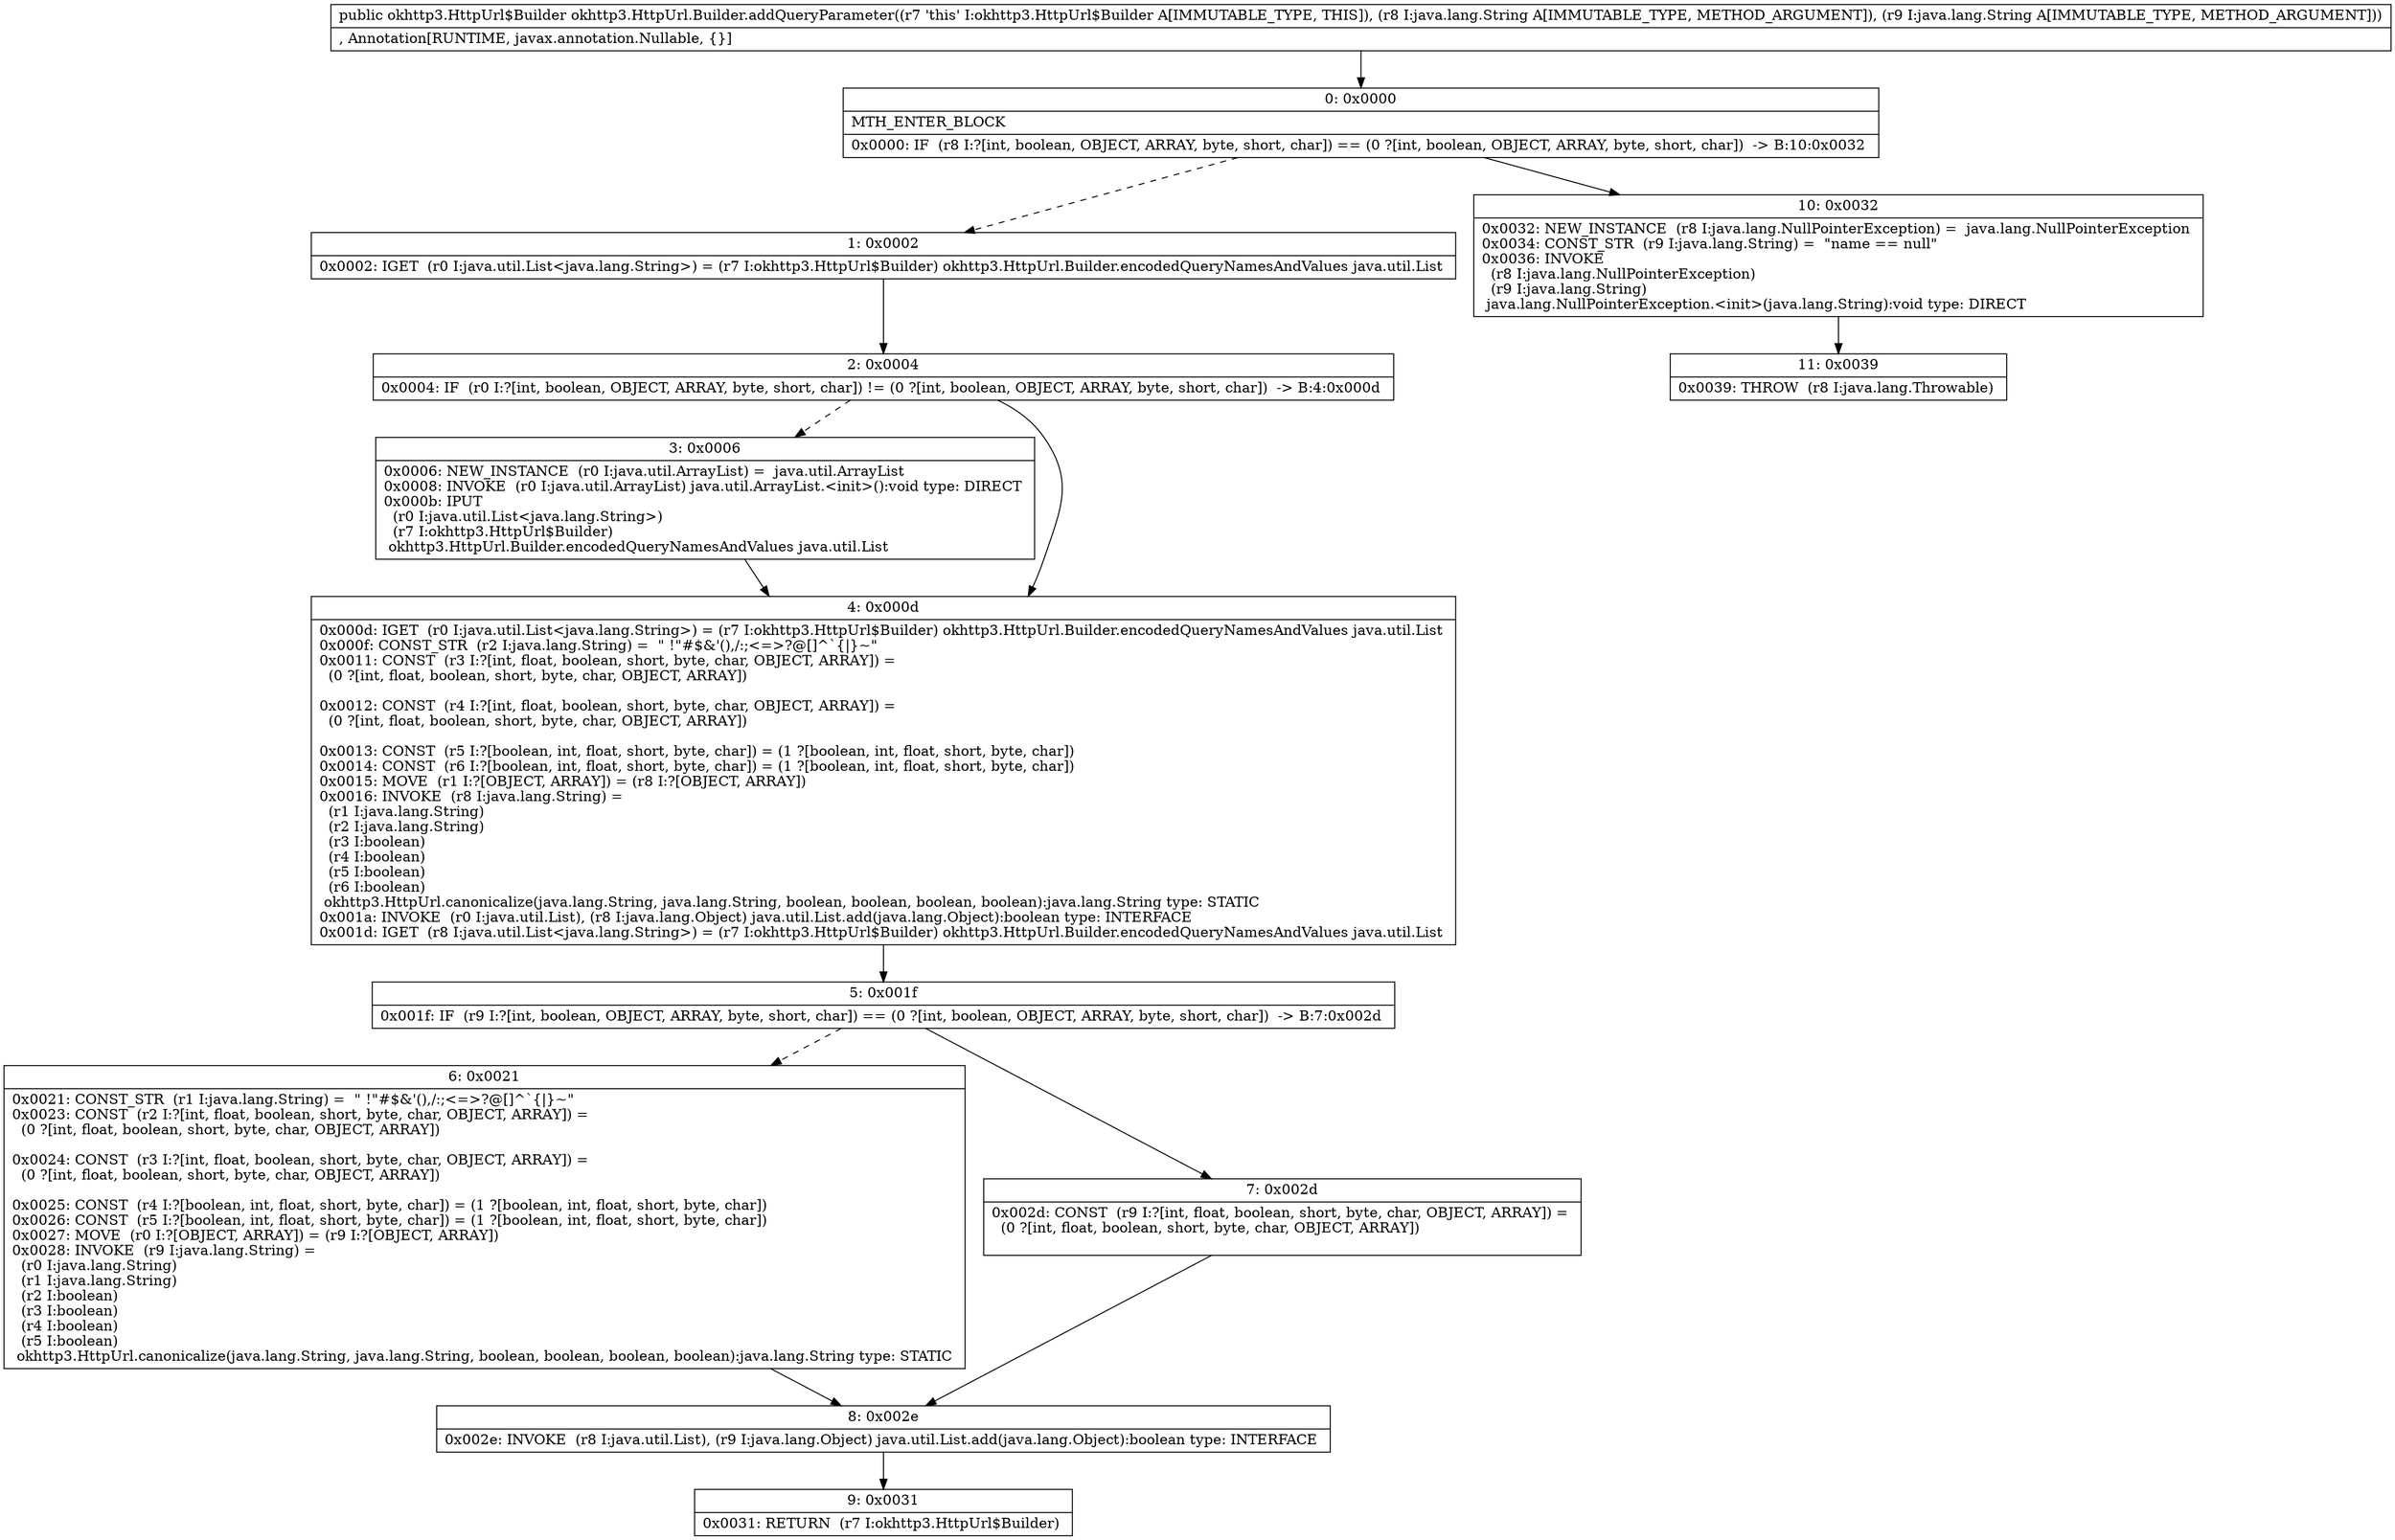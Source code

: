 digraph "CFG forokhttp3.HttpUrl.Builder.addQueryParameter(Ljava\/lang\/String;Ljava\/lang\/String;)Lokhttp3\/HttpUrl$Builder;" {
Node_0 [shape=record,label="{0\:\ 0x0000|MTH_ENTER_BLOCK\l|0x0000: IF  (r8 I:?[int, boolean, OBJECT, ARRAY, byte, short, char]) == (0 ?[int, boolean, OBJECT, ARRAY, byte, short, char])  \-\> B:10:0x0032 \l}"];
Node_1 [shape=record,label="{1\:\ 0x0002|0x0002: IGET  (r0 I:java.util.List\<java.lang.String\>) = (r7 I:okhttp3.HttpUrl$Builder) okhttp3.HttpUrl.Builder.encodedQueryNamesAndValues java.util.List \l}"];
Node_2 [shape=record,label="{2\:\ 0x0004|0x0004: IF  (r0 I:?[int, boolean, OBJECT, ARRAY, byte, short, char]) != (0 ?[int, boolean, OBJECT, ARRAY, byte, short, char])  \-\> B:4:0x000d \l}"];
Node_3 [shape=record,label="{3\:\ 0x0006|0x0006: NEW_INSTANCE  (r0 I:java.util.ArrayList) =  java.util.ArrayList \l0x0008: INVOKE  (r0 I:java.util.ArrayList) java.util.ArrayList.\<init\>():void type: DIRECT \l0x000b: IPUT  \l  (r0 I:java.util.List\<java.lang.String\>)\l  (r7 I:okhttp3.HttpUrl$Builder)\l okhttp3.HttpUrl.Builder.encodedQueryNamesAndValues java.util.List \l}"];
Node_4 [shape=record,label="{4\:\ 0x000d|0x000d: IGET  (r0 I:java.util.List\<java.lang.String\>) = (r7 I:okhttp3.HttpUrl$Builder) okhttp3.HttpUrl.Builder.encodedQueryNamesAndValues java.util.List \l0x000f: CONST_STR  (r2 I:java.lang.String) =  \" !\"#$&'(),\/:;\<=\>?@[]^`\{\|\}~\" \l0x0011: CONST  (r3 I:?[int, float, boolean, short, byte, char, OBJECT, ARRAY]) = \l  (0 ?[int, float, boolean, short, byte, char, OBJECT, ARRAY])\l \l0x0012: CONST  (r4 I:?[int, float, boolean, short, byte, char, OBJECT, ARRAY]) = \l  (0 ?[int, float, boolean, short, byte, char, OBJECT, ARRAY])\l \l0x0013: CONST  (r5 I:?[boolean, int, float, short, byte, char]) = (1 ?[boolean, int, float, short, byte, char]) \l0x0014: CONST  (r6 I:?[boolean, int, float, short, byte, char]) = (1 ?[boolean, int, float, short, byte, char]) \l0x0015: MOVE  (r1 I:?[OBJECT, ARRAY]) = (r8 I:?[OBJECT, ARRAY]) \l0x0016: INVOKE  (r8 I:java.lang.String) = \l  (r1 I:java.lang.String)\l  (r2 I:java.lang.String)\l  (r3 I:boolean)\l  (r4 I:boolean)\l  (r5 I:boolean)\l  (r6 I:boolean)\l okhttp3.HttpUrl.canonicalize(java.lang.String, java.lang.String, boolean, boolean, boolean, boolean):java.lang.String type: STATIC \l0x001a: INVOKE  (r0 I:java.util.List), (r8 I:java.lang.Object) java.util.List.add(java.lang.Object):boolean type: INTERFACE \l0x001d: IGET  (r8 I:java.util.List\<java.lang.String\>) = (r7 I:okhttp3.HttpUrl$Builder) okhttp3.HttpUrl.Builder.encodedQueryNamesAndValues java.util.List \l}"];
Node_5 [shape=record,label="{5\:\ 0x001f|0x001f: IF  (r9 I:?[int, boolean, OBJECT, ARRAY, byte, short, char]) == (0 ?[int, boolean, OBJECT, ARRAY, byte, short, char])  \-\> B:7:0x002d \l}"];
Node_6 [shape=record,label="{6\:\ 0x0021|0x0021: CONST_STR  (r1 I:java.lang.String) =  \" !\"#$&'(),\/:;\<=\>?@[]^`\{\|\}~\" \l0x0023: CONST  (r2 I:?[int, float, boolean, short, byte, char, OBJECT, ARRAY]) = \l  (0 ?[int, float, boolean, short, byte, char, OBJECT, ARRAY])\l \l0x0024: CONST  (r3 I:?[int, float, boolean, short, byte, char, OBJECT, ARRAY]) = \l  (0 ?[int, float, boolean, short, byte, char, OBJECT, ARRAY])\l \l0x0025: CONST  (r4 I:?[boolean, int, float, short, byte, char]) = (1 ?[boolean, int, float, short, byte, char]) \l0x0026: CONST  (r5 I:?[boolean, int, float, short, byte, char]) = (1 ?[boolean, int, float, short, byte, char]) \l0x0027: MOVE  (r0 I:?[OBJECT, ARRAY]) = (r9 I:?[OBJECT, ARRAY]) \l0x0028: INVOKE  (r9 I:java.lang.String) = \l  (r0 I:java.lang.String)\l  (r1 I:java.lang.String)\l  (r2 I:boolean)\l  (r3 I:boolean)\l  (r4 I:boolean)\l  (r5 I:boolean)\l okhttp3.HttpUrl.canonicalize(java.lang.String, java.lang.String, boolean, boolean, boolean, boolean):java.lang.String type: STATIC \l}"];
Node_7 [shape=record,label="{7\:\ 0x002d|0x002d: CONST  (r9 I:?[int, float, boolean, short, byte, char, OBJECT, ARRAY]) = \l  (0 ?[int, float, boolean, short, byte, char, OBJECT, ARRAY])\l \l}"];
Node_8 [shape=record,label="{8\:\ 0x002e|0x002e: INVOKE  (r8 I:java.util.List), (r9 I:java.lang.Object) java.util.List.add(java.lang.Object):boolean type: INTERFACE \l}"];
Node_9 [shape=record,label="{9\:\ 0x0031|0x0031: RETURN  (r7 I:okhttp3.HttpUrl$Builder) \l}"];
Node_10 [shape=record,label="{10\:\ 0x0032|0x0032: NEW_INSTANCE  (r8 I:java.lang.NullPointerException) =  java.lang.NullPointerException \l0x0034: CONST_STR  (r9 I:java.lang.String) =  \"name == null\" \l0x0036: INVOKE  \l  (r8 I:java.lang.NullPointerException)\l  (r9 I:java.lang.String)\l java.lang.NullPointerException.\<init\>(java.lang.String):void type: DIRECT \l}"];
Node_11 [shape=record,label="{11\:\ 0x0039|0x0039: THROW  (r8 I:java.lang.Throwable) \l}"];
MethodNode[shape=record,label="{public okhttp3.HttpUrl$Builder okhttp3.HttpUrl.Builder.addQueryParameter((r7 'this' I:okhttp3.HttpUrl$Builder A[IMMUTABLE_TYPE, THIS]), (r8 I:java.lang.String A[IMMUTABLE_TYPE, METHOD_ARGUMENT]), (r9 I:java.lang.String A[IMMUTABLE_TYPE, METHOD_ARGUMENT]))  | , Annotation[RUNTIME, javax.annotation.Nullable, \{\}]\l}"];
MethodNode -> Node_0;
Node_0 -> Node_1[style=dashed];
Node_0 -> Node_10;
Node_1 -> Node_2;
Node_2 -> Node_3[style=dashed];
Node_2 -> Node_4;
Node_3 -> Node_4;
Node_4 -> Node_5;
Node_5 -> Node_6[style=dashed];
Node_5 -> Node_7;
Node_6 -> Node_8;
Node_7 -> Node_8;
Node_8 -> Node_9;
Node_10 -> Node_11;
}

